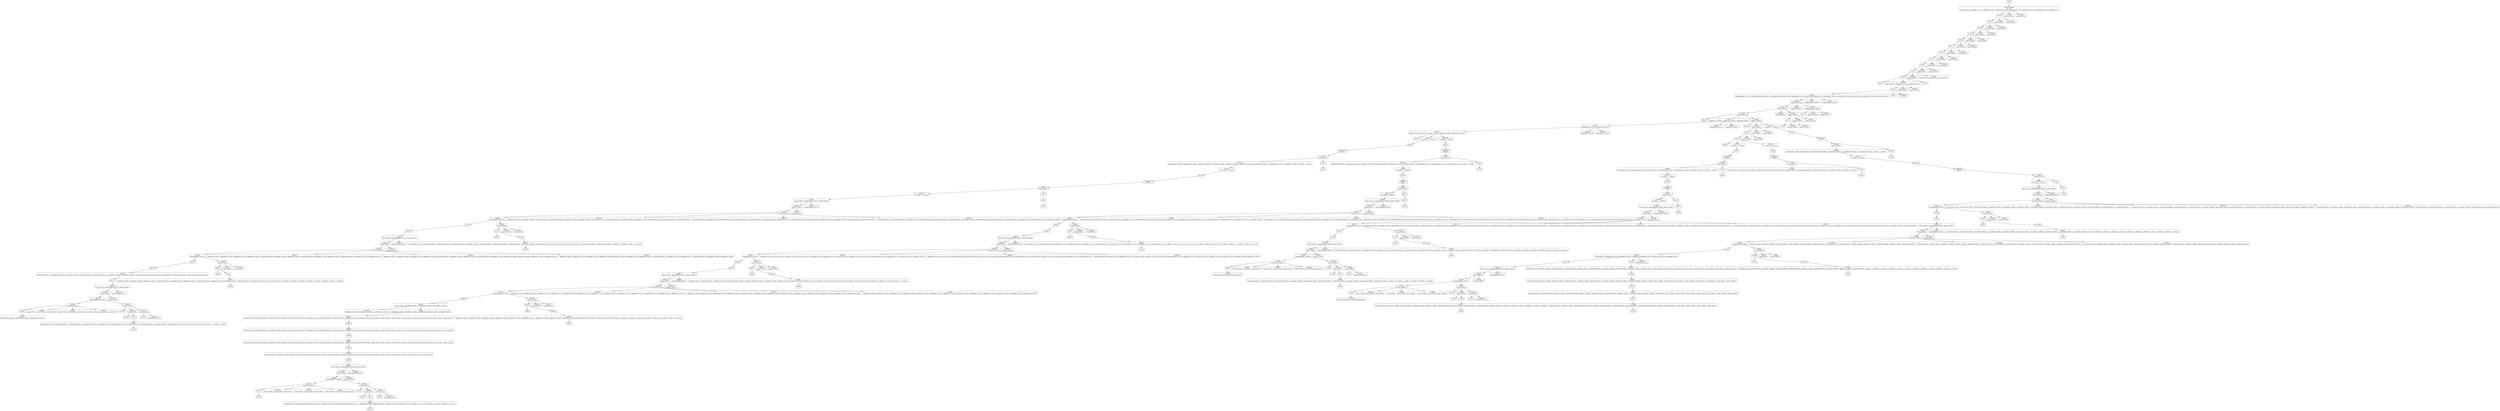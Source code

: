 digraph graphname {
n68197 [shape=box,label="(68197)"];
n68196 [shape=box,label="(68196)"];
n68195 [shape=box,label="(68195)"];
n68194 [shape=box,label="(68194)"];
n68193 [shape=box,label="(68193)"];
n68192 [shape=box,label="(68192)"];
n68192 -> n68193;
n68191 [shape=box,label="(68191)\nalphaPosition<23950>, destPosition<23786>, sourcePosition<23785>"];
n68190 [shape=box,label="(68190)"];
n68190 -> n68191;
n68189 [shape=box,label="(68189)\ntmp<131561>, tmp<131560>, tmp<131559>"];
n68188 [shape=box,label="(68188)\ntmp<131558>, tmp<131557>, tmp<131556>"];
n68187 [shape=box,label="(68187)\ntmp<131555>, tmp<131554>, tmp<131553>"];
n68186 [shape=box,label="(68186)\nformat<131552>"];
n68186 -> n68187;
n68186 -> n68188;
n68186 -> n68190;
n68186 -> n68189;
n68185 [shape=box,label="(68185)"];
n68184 [shape=box,label="(68184)"];
n68183 [shape=box,label="(68183)"];
n68182 [shape=box,label="(68182)\nsourcePixel<23791>, sourcePixel<131551>, sourcePixel<131543>, sourcePixel<131549>, sourcePixel<131550>, sourcePixel<131544>, sourcePixel<131547>, sourcePixel<131548>, sourcePixel<131545>, sourcePixel<131546>, b<24140>, b<131542>, g<24139>, g<131541>, r<24138>, r<131540>"];
n68182 -> n68183;
n68181 [shape=box,label="(68181)"];
n68181 -> n68182;
n68180 [shape=box,label="(68180)"];
n68179 [shape=box,label="(68179)\nsourcePixel<23791>"];
n68178 [shape=box,label="(68178)\ntmp<131539>"];
n68178 -> n68181;
n68178 -> n68184;
n68177 [shape=box,label="(68177)\ntmp<131538>"];
n68177 -> n68179;
n68177 -> n68180;
n68176 [shape=box,label="(68176)\ntmp<131537>"];
n68176 -> n68177;
n68176 -> n68185;
n68176 -> n68178;
n68175 [shape=box,label="(68175)\npremultiplied<131536>"];
n68175 -> n68176;
n68175 -> n68186;
n68174 [shape=box,label="(68174)\nformat<24136>"];
n68173 [shape=box,label="(68173)\ntmp<131535>"];
n68173 -> n68174;
n68173 -> n68175;
n68172 [shape=box,label="(68172)\npremultiplied<24137>"];
n68171 [shape=box,label="(68171)\ntmp<131534>, premultiplied<24137>, format<24136>"];
n68171 -> n68172;
n68171 -> n68173;
n68170 [shape=box,label="(68170)"];
n68170 -> n68171;
n68169 [shape=box,label="(68169)\nsourcePixel<23791>, sourcePixel<131533>, sourcePixel<131525>, sourcePixel<131531>, sourcePixel<131532>, sourcePixel<131526>, sourcePixel<131529>, sourcePixel<131530>, sourcePixel<131527>, sourcePixel<131528>, value<24130>, value<131523>, value<131524>"];
n68169 -> n68170;
n68168 [shape=box,label="(68168)"];
n68168 -> n68169;
n68167 [shape=box,label="(68167)"];
n68167 -> n68168;
n68166 [shape=box,label="(68166)"];
n68165 [shape=box,label="(68165)"];
n68164 [shape=box,label="(68164)\nalphaPixel<23951>, alphaPixel<131522>, alphaPixel<131514>, alphaPixel<131520>, alphaPixel<131521>, alphaPixel<131515>, alphaPixel<131518>, alphaPixel<131519>, alphaPixel<131516>, alphaPixel<131517>, b<24120>, b<131512>, b<131513>, b<131511>, g<24119>, g<131509>, g<131510>, g<131508>, r<24118>, r<131506>, r<131507>, r<131505>"];
n68164 -> n68165;
n68163 [shape=box,label="(68163)"];
n68163 -> n68164;
n68162 [shape=box,label="(68162)"];
n68162 -> n68163;
n68162 -> n68166;
n68161 [shape=box,label="(68161)\ntmp<131503>"];
n68160 [shape=box,label="(68160)\ntmp<131503>"];
n68159 [shape=box,label="(68159)\ntmp<131504>"];
n68159 -> n68160;
n68159 -> n68162;
n68159 -> n68161;
n68158 [shape=box,label="(68158)\npremultiplied<131502>"];
n68158 -> n68159;
n68158 -> n68167;
n68157 [shape=box,label="(68157)\nalphaPixel<23951>, alphaPixel<131500>, alphaPixel<131501>, alphaPixel<131490>, alphaPixel<131498>, alphaPixel<131499>, alphaPixel<131491>, alphaPixel<131495>, alphaPixel<131496>, alphaPixel<131497>, alphaPixel<131492>, alphaPixel<131493>, alphaPixel<131494>"];
n68156 [shape=box,label="(68156)\nalphaPixel<23951>, alphaPixel<131489>, alphaPixel<131478>, alphaPixel<131486>, alphaPixel<131487>, alphaPixel<131488>, alphaPixel<131479>, alphaPixel<131483>, alphaPixel<131484>, alphaPixel<131485>, alphaPixel<131480>, alphaPixel<131481>, alphaPixel<131482>"];
n68155 [shape=box,label="(68155)\nalphaPixel<23951>, alphaPixel<131476>, alphaPixel<131477>, alphaPixel<131466>, alphaPixel<131473>, alphaPixel<131474>, alphaPixel<131475>, alphaPixel<131467>, alphaPixel<131470>, alphaPixel<131471>, alphaPixel<131472>, alphaPixel<131468>, alphaPixel<131469>"];
n68154 [shape=box,label="(68154)\nformat<131465>"];
n68154 -> n68155;
n68154 -> n68156;
n68154 -> n68158;
n68154 -> n68157;
n68153 [shape=box,label="(68153)\nformat<24116>"];
n68152 [shape=box,label="(68152)\ntmp<131464>"];
n68152 -> n68153;
n68152 -> n68154;
n68151 [shape=box,label="(68151)\npremultiplied<24117>"];
n68150 [shape=box,label="(68150)\ntmp<131463>, premultiplied<24117>, format<24116>"];
n68150 -> n68151;
n68150 -> n68152;
n68149 [shape=box,label="(68149)"];
n68149 -> n68150;
n68148 [shape=box,label="(68148)"];
n68148 -> n68149;
n68147 [shape=box,label="(68147)"];
n68146 [shape=box,label="(68146)"];
n68145 [shape=box,label="(68145)\nsourcePixel<23791>, sourcePixel<131462>, sourcePixel<131454>, sourcePixel<131460>, sourcePixel<131461>, sourcePixel<131455>, sourcePixel<131458>, sourcePixel<131459>, sourcePixel<131456>, sourcePixel<131457>, b<24110>, b<131452>, b<131453>, b<131451>, g<24109>, g<131449>, g<131450>, g<131448>, r<24108>, r<131446>, r<131447>, r<131445>"];
n68145 -> n68146;
n68144 [shape=box,label="(68144)"];
n68144 -> n68145;
n68143 [shape=box,label="(68143)"];
n68143 -> n68144;
n68143 -> n68147;
n68142 [shape=box,label="(68142)\ntmp<131443>"];
n68141 [shape=box,label="(68141)\ntmp<131443>"];
n68140 [shape=box,label="(68140)\ntmp<131444>"];
n68140 -> n68141;
n68140 -> n68143;
n68140 -> n68142;
n68139 [shape=box,label="(68139)\npremultiplied<131442>"];
n68139 -> n68140;
n68139 -> n68148;
n68138 [shape=box,label="(68138)\nsourcePixel<23791>, sourcePixel<131440>, sourcePixel<131441>, sourcePixel<131430>, sourcePixel<131438>, sourcePixel<131439>, sourcePixel<131431>, sourcePixel<131435>, sourcePixel<131436>, sourcePixel<131437>, sourcePixel<131432>, sourcePixel<131433>, sourcePixel<131434>"];
n68137 [shape=box,label="(68137)\nsourcePixel<23791>, sourcePixel<131429>, sourcePixel<131418>, sourcePixel<131426>, sourcePixel<131427>, sourcePixel<131428>, sourcePixel<131419>, sourcePixel<131423>, sourcePixel<131424>, sourcePixel<131425>, sourcePixel<131420>, sourcePixel<131421>, sourcePixel<131422>"];
n68136 [shape=box,label="(68136)\nsourcePixel<23791>, sourcePixel<131416>, sourcePixel<131417>, sourcePixel<131406>, sourcePixel<131413>, sourcePixel<131414>, sourcePixel<131415>, sourcePixel<131407>, sourcePixel<131410>, sourcePixel<131411>, sourcePixel<131412>, sourcePixel<131408>, sourcePixel<131409>"];
n68135 [shape=box,label="(68135)\nformat<131405>"];
n68135 -> n68136;
n68135 -> n68137;
n68135 -> n68139;
n68135 -> n68138;
n68134 [shape=box,label="(68134)\nformat<24106>"];
n68133 [shape=box,label="(68133)\ntmp<131404>"];
n68133 -> n68134;
n68133 -> n68135;
n68132 [shape=box,label="(68132)\npremultiplied<24107>"];
n68131 [shape=box,label="(68131)\ntmp<131403>, premultiplied<24107>, format<24106>"];
n68131 -> n68132;
n68131 -> n68133;
n68130 [shape=box,label="(68130)\nx<24100>, `<24144>"];
n68130 -> n68131;
n68129 [shape=box,label="(68129)"];
n68129 -> n68192;
n68128 [shape=box,label="(68128)\ntmp<131402>"];
n68128 -> n68129;
n68128 -> n68130;
n68127 [shape=box,label="<loop-head>
(68127)"];
n68127 -> n68128;
n68126 [shape=box,label="(68126)"];
n68126 -> n68127;
n68125 [shape=box,label="(68125)\n`1<24145>, `<24144>"];
n68125 -> n68126;
n68124 [shape=box,label="(68124)\nalphaPosition<23950>, alphaPosition<131401>, alphaView<131400>, destPosition<23786>, destPosition<131399>, destView<131398>, sourcePosition<23785>, sourcePosition<131397>, sourceView<131396>, y<24090>, `<24146>"];
n68124 -> n68125;
n68123 [shape=box,label="(68123)"];
n68123 -> n68194;
n68122 [shape=box,label="(68122)\ntmp<131395>"];
n68122 -> n68123;
n68122 -> n68124;
n68121 [shape=box,label="<loop-head>
(68121)"];
n68121 -> n68122;
n68120 [shape=box,label="(68120)"];
n68120 -> n68121;
n68119 [shape=box,label="(68119)"];
n68118 [shape=box,label="(68118)"];
n68117 [shape=box,label="(68117)"];
n68117 -> n68118;
n68116 [shape=box,label="(68116)\nalphaPosition<23950>, destPosition<23786>, sourcePosition<23785>"];
n68115 [shape=box,label="(68115)"];
n68114 [shape=box,label="(68114)"];
n68114 -> n68115;
n68113 [shape=box,label="(68113)\ntmp<131394>, tmp<131393>, tmp<131392>"];
n68112 [shape=box,label="(68112)\ntmp<131391>, tmp<131390>, tmp<131389>"];
n68111 [shape=box,label="(68111)\ntmp<131388>, tmp<131387>, tmp<131386>"];
n68110 [shape=box,label="(68110)\nformat<131385>"];
n68110 -> n68111;
n68110 -> n68112;
n68110 -> n68114;
n68110 -> n68113;
n68109 [shape=box,label="(68109)"];
n68108 [shape=box,label="(68108)"];
n68107 [shape=box,label="(68107)"];
n68106 [shape=box,label="(68106)\ndestPixel<23792>, destPixel<131384>, destPixel<131376>, destPixel<131382>, destPixel<131383>, destPixel<131377>, destPixel<131380>, destPixel<131381>, destPixel<131378>, destPixel<131379>, b<24082>, b<131375>, g<24081>, g<131374>, r<24080>, r<131373>"];
n68106 -> n68107;
n68105 [shape=box,label="(68105)"];
n68105 -> n68106;
n68104 [shape=box,label="(68104)"];
n68103 [shape=box,label="(68103)\ndestPixel<23792>"];
n68102 [shape=box,label="(68102)\ntmp<131372>"];
n68102 -> n68105;
n68102 -> n68108;
n68101 [shape=box,label="(68101)\ntmp<131371>"];
n68101 -> n68103;
n68101 -> n68104;
n68100 [shape=box,label="(68100)\ntmp<131370>"];
n68100 -> n68101;
n68100 -> n68109;
n68100 -> n68102;
n68099 [shape=box,label="(68099)\npremultiplied<131369>"];
n68099 -> n68100;
n68099 -> n68110;
n68098 [shape=box,label="(68098)\nformat<24078>"];
n68097 [shape=box,label="(68097)\ntmp<131368>"];
n68097 -> n68098;
n68097 -> n68099;
n68096 [shape=box,label="(68096)\npremultiplied<24079>"];
n68095 [shape=box,label="(68095)\ntmp<131367>, premultiplied<24079>, format<24078>"];
n68095 -> n68096;
n68095 -> n68097;
n68094 [shape=box,label="(68094)"];
n68094 -> n68095;
n68093 [shape=box,label="(68093)\ndestPixel<23792>, destPixel<131366>, destPixel<131358>, destPixel<131364>, destPixel<131365>, destPixel<131359>, destPixel<131362>, destPixel<131363>, destPixel<131360>, destPixel<131361>, value<24072>, value<131356>, value<131357>, value<131355>"];
n68093 -> n68094;
n68092 [shape=box,label="(68092)"];
n68092 -> n68093;
n68091 [shape=box,label="(68091)\ndestPixel<23792>, destPixel<131354>, destPixel<131346>, destPixel<131352>, destPixel<131353>, destPixel<131347>, destPixel<131350>, destPixel<131351>, destPixel<131348>, destPixel<131349>, value<24064>, value<131340>, value<131341>, value<131342>, value<131344>, value<131345>, value<131343>, value<131339>"];
n68091 -> n68092;
n68090 [shape=box,label="(68090)"];
n68090 -> n68091;
n68089 [shape=box,label="(68089)\ndestPixel<23792>, destPixel<131338>, destPixel<131330>, destPixel<131336>, destPixel<131337>, destPixel<131331>, destPixel<131334>, destPixel<131335>, destPixel<131332>, destPixel<131333>, value<24050>, value<131324>, value<131325>, value<131326>, value<131328>, value<131329>, value<131327>, value<131323>"];
n68089 -> n68090;
n68088 [shape=box,label="(68088)"];
n68088 -> n68089;
n68087 [shape=box,label="(68087)\ndestPixel<23792>, destPixel<131322>, destPixel<131314>, destPixel<131320>, destPixel<131321>, destPixel<131315>, destPixel<131318>, destPixel<131319>, destPixel<131316>, destPixel<131317>, value<24036>, value<131308>, value<131309>, value<131310>, value<131312>, value<131313>, value<131311>, value<131307>"];
n68087 -> n68088;
n68086 [shape=box,label="(68086)\nblendAlpha<23790>, blendAlpha<131306>, oneMinusSourceAlpha<23789>, destAlpha<23788>"];
n68086 -> n68087;
n68085 [shape=box,label="(68085)\ntmp<131305>, sourceAlpha<23787>, sourceAlpha<131304>, sourceAlpha<131303>"];
n68085 -> n68086;
n68085 -> n68116;
n68084 [shape=box,label="(68084)"];
n68084 -> n68085;
n68083 [shape=box,label="(68083)"];
n68082 [shape=box,label="(68082)"];
n68081 [shape=box,label="(68081)\nalphaPixel<23951>, alphaPixel<131302>, alphaPixel<131294>, alphaPixel<131300>, alphaPixel<131301>, alphaPixel<131295>, alphaPixel<131298>, alphaPixel<131299>, alphaPixel<131296>, alphaPixel<131297>, b<24013>, b<131292>, b<131293>, b<131291>, g<24012>, g<131289>, g<131290>, g<131288>, r<24011>, r<131286>, r<131287>, r<131285>"];
n68081 -> n68082;
n68080 [shape=box,label="(68080)"];
n68080 -> n68081;
n68079 [shape=box,label="(68079)"];
n68079 -> n68080;
n68079 -> n68083;
n68078 [shape=box,label="(68078)\ntmp<131283>"];
n68077 [shape=box,label="(68077)\ntmp<131283>"];
n68076 [shape=box,label="(68076)\ntmp<131284>"];
n68076 -> n68077;
n68076 -> n68079;
n68076 -> n68078;
n68075 [shape=box,label="(68075)\npremultiplied<131282>"];
n68075 -> n68076;
n68075 -> n68084;
n68074 [shape=box,label="(68074)\nalphaPixel<23951>, alphaPixel<131280>, alphaPixel<131281>, alphaPixel<131270>, alphaPixel<131278>, alphaPixel<131279>, alphaPixel<131271>, alphaPixel<131275>, alphaPixel<131276>, alphaPixel<131277>, alphaPixel<131272>, alphaPixel<131273>, alphaPixel<131274>"];
n68073 [shape=box,label="(68073)\nalphaPixel<23951>, alphaPixel<131269>, alphaPixel<131258>, alphaPixel<131266>, alphaPixel<131267>, alphaPixel<131268>, alphaPixel<131259>, alphaPixel<131263>, alphaPixel<131264>, alphaPixel<131265>, alphaPixel<131260>, alphaPixel<131261>, alphaPixel<131262>"];
n68072 [shape=box,label="(68072)\nalphaPixel<23951>, alphaPixel<131256>, alphaPixel<131257>, alphaPixel<131246>, alphaPixel<131253>, alphaPixel<131254>, alphaPixel<131255>, alphaPixel<131247>, alphaPixel<131250>, alphaPixel<131251>, alphaPixel<131252>, alphaPixel<131248>, alphaPixel<131249>"];
n68071 [shape=box,label="(68071)\nformat<131245>"];
n68071 -> n68072;
n68071 -> n68073;
n68071 -> n68075;
n68071 -> n68074;
n68070 [shape=box,label="(68070)\nformat<24009>"];
n68069 [shape=box,label="(68069)\ntmp<131244>"];
n68069 -> n68070;
n68069 -> n68071;
n68068 [shape=box,label="(68068)\npremultiplied<24010>"];
n68067 [shape=box,label="(68067)\ntmp<131243>, premultiplied<24010>, format<24009>"];
n68067 -> n68068;
n68067 -> n68069;
n68066 [shape=box,label="(68066)"];
n68066 -> n68067;
n68065 [shape=box,label="(68065)"];
n68065 -> n68066;
n68064 [shape=box,label="(68064)"];
n68063 [shape=box,label="(68063)"];
n68062 [shape=box,label="(68062)\ndestPixel<23792>, destPixel<131242>, destPixel<131234>, destPixel<131240>, destPixel<131241>, destPixel<131235>, destPixel<131238>, destPixel<131239>, destPixel<131236>, destPixel<131237>, b<24003>, b<131232>, b<131233>, b<131231>, g<24002>, g<131229>, g<131230>, g<131228>, r<24001>, r<131226>, r<131227>, r<131225>"];
n68062 -> n68063;
n68061 [shape=box,label="(68061)"];
n68061 -> n68062;
n68060 [shape=box,label="(68060)"];
n68060 -> n68061;
n68060 -> n68064;
n68059 [shape=box,label="(68059)\ntmp<131223>"];
n68058 [shape=box,label="(68058)\ntmp<131223>"];
n68057 [shape=box,label="(68057)\ntmp<131224>"];
n68057 -> n68058;
n68057 -> n68060;
n68057 -> n68059;
n68056 [shape=box,label="(68056)\npremultiplied<131222>"];
n68056 -> n68057;
n68056 -> n68065;
n68055 [shape=box,label="(68055)\ndestPixel<23792>, destPixel<131220>, destPixel<131221>, destPixel<131210>, destPixel<131218>, destPixel<131219>, destPixel<131211>, destPixel<131215>, destPixel<131216>, destPixel<131217>, destPixel<131212>, destPixel<131213>, destPixel<131214>"];
n68054 [shape=box,label="(68054)\ndestPixel<23792>, destPixel<131209>, destPixel<131198>, destPixel<131206>, destPixel<131207>, destPixel<131208>, destPixel<131199>, destPixel<131203>, destPixel<131204>, destPixel<131205>, destPixel<131200>, destPixel<131201>, destPixel<131202>"];
n68053 [shape=box,label="(68053)\ndestPixel<23792>, destPixel<131196>, destPixel<131197>, destPixel<131186>, destPixel<131193>, destPixel<131194>, destPixel<131195>, destPixel<131187>, destPixel<131190>, destPixel<131191>, destPixel<131192>, destPixel<131188>, destPixel<131189>"];
n68052 [shape=box,label="(68052)\nformat<131185>"];
n68052 -> n68053;
n68052 -> n68054;
n68052 -> n68056;
n68052 -> n68055;
n68051 [shape=box,label="(68051)\nformat<23999>"];
n68050 [shape=box,label="(68050)\ntmp<131184>"];
n68050 -> n68051;
n68050 -> n68052;
n68049 [shape=box,label="(68049)\npremultiplied<24000>"];
n68048 [shape=box,label="(68048)\ntmp<131183>, premultiplied<24000>, format<23999>"];
n68048 -> n68049;
n68048 -> n68050;
n68047 [shape=box,label="(68047)"];
n68047 -> n68048;
n68046 [shape=box,label="(68046)"];
n68046 -> n68047;
n68045 [shape=box,label="(68045)"];
n68044 [shape=box,label="(68044)"];
n68043 [shape=box,label="(68043)\nsourcePixel<23791>, sourcePixel<131182>, sourcePixel<131174>, sourcePixel<131180>, sourcePixel<131181>, sourcePixel<131175>, sourcePixel<131178>, sourcePixel<131179>, sourcePixel<131176>, sourcePixel<131177>, b<23993>, b<131172>, b<131173>, b<131171>, g<23992>, g<131169>, g<131170>, g<131168>, r<23991>, r<131166>, r<131167>, r<131165>"];
n68043 -> n68044;
n68042 [shape=box,label="(68042)"];
n68042 -> n68043;
n68041 [shape=box,label="(68041)"];
n68041 -> n68042;
n68041 -> n68045;
n68040 [shape=box,label="(68040)\ntmp<131163>"];
n68039 [shape=box,label="(68039)\ntmp<131163>"];
n68038 [shape=box,label="(68038)\ntmp<131164>"];
n68038 -> n68039;
n68038 -> n68041;
n68038 -> n68040;
n68037 [shape=box,label="(68037)\npremultiplied<131162>"];
n68037 -> n68038;
n68037 -> n68046;
n68036 [shape=box,label="(68036)\nsourcePixel<23791>, sourcePixel<131160>, sourcePixel<131161>, sourcePixel<131150>, sourcePixel<131158>, sourcePixel<131159>, sourcePixel<131151>, sourcePixel<131155>, sourcePixel<131156>, sourcePixel<131157>, sourcePixel<131152>, sourcePixel<131153>, sourcePixel<131154>"];
n68035 [shape=box,label="(68035)\nsourcePixel<23791>, sourcePixel<131149>, sourcePixel<131138>, sourcePixel<131146>, sourcePixel<131147>, sourcePixel<131148>, sourcePixel<131139>, sourcePixel<131143>, sourcePixel<131144>, sourcePixel<131145>, sourcePixel<131140>, sourcePixel<131141>, sourcePixel<131142>"];
n68034 [shape=box,label="(68034)\nsourcePixel<23791>, sourcePixel<131136>, sourcePixel<131137>, sourcePixel<131126>, sourcePixel<131133>, sourcePixel<131134>, sourcePixel<131135>, sourcePixel<131127>, sourcePixel<131130>, sourcePixel<131131>, sourcePixel<131132>, sourcePixel<131128>, sourcePixel<131129>"];
n68033 [shape=box,label="(68033)\nformat<131125>"];
n68033 -> n68034;
n68033 -> n68035;
n68033 -> n68037;
n68033 -> n68036;
n68032 [shape=box,label="(68032)\nformat<23989>"];
n68031 [shape=box,label="(68031)\ntmp<131124>"];
n68031 -> n68032;
n68031 -> n68033;
n68030 [shape=box,label="(68030)\npremultiplied<23990>"];
n68029 [shape=box,label="(68029)\ntmp<131123>, premultiplied<23990>, format<23989>"];
n68029 -> n68030;
n68029 -> n68031;
n68028 [shape=box,label="(68028)\nx<23983>, `<24086>"];
n68028 -> n68029;
n68027 [shape=box,label="(68027)"];
n68027 -> n68117;
n68026 [shape=box,label="(68026)\ntmp<131122>"];
n68026 -> n68027;
n68026 -> n68028;
n68025 [shape=box,label="<loop-head>
(68025)"];
n68025 -> n68026;
n68024 [shape=box,label="(68024)"];
n68024 -> n68025;
n68023 [shape=box,label="(68023)\n`1<24087>, `<24086>"];
n68023 -> n68024;
n68022 [shape=box,label="(68022)\nalphaPosition<23950>, alphaPosition<131121>, alphaView<131120>, destPosition<23786>, destPosition<131119>, destView<131118>, sourcePosition<23785>, sourcePosition<131117>, sourceView<131116>, y<23973>, `<24088>"];
n68022 -> n68023;
n68021 [shape=box,label="(68021)"];
n68021 -> n68119;
n68020 [shape=box,label="(68020)\ntmp<131115>"];
n68020 -> n68021;
n68020 -> n68022;
n68019 [shape=box,label="<loop-head>
(68019)"];
n68019 -> n68020;
n68018 [shape=box,label="(68018)"];
n68018 -> n68019;
n68017 [shape=box,label="(68017)\n`1<24147>, `<24146>"];
n68017 -> n68120;
n68016 [shape=box,label="(68016)\n`1<24089>, `<24088>"];
n68016 -> n68018;
n68015 [shape=box,label="(68015)\nblend<131114>, tmp<131113>, tmp<131112>, alphaView<23952>, alphaView<131109>"];
n68015 -> n68016;
n68015 -> n68195;
n68015 -> n68017;
n68014 [shape=box,label="(68014)\nalphaView<131110>"];
n68013 [shape=box,label="(68013)\nalphaView<131110>"];
n68012 [shape=box,label="(68012)\nalphaView<131111>, alphaView<131106>"];
n68012 -> n68013;
n68012 -> n68015;
n68012 -> n68014;
n68011 [shape=box,label="(68011)\nalphaView<131107>"];
n68010 [shape=box,label="(68010)\nalphaView<131107>"];
n68009 [shape=box,label="(68009)"];
n68008 [shape=box,label="(68008)"];
n68007 [shape=box,label="(68007)"];
n68006 [shape=box,label="(68006)"];
n68005 [shape=box,label="(68005)"];
n68005 -> n68006;
n68004 [shape=box,label="(68004)\ndestPosition<23786>, sourcePosition<23785>"];
n68003 [shape=box,label="(68003)"];
n68003 -> n68004;
n68002 [shape=box,label="(68002)\ntmp<131105>, tmp<131104>, tmp<131103>"];
n68001 [shape=box,label="(68001)\ntmp<131102>, tmp<131101>, tmp<131100>"];
n68000 [shape=box,label="(68000)\ntmp<131099>, tmp<131098>, tmp<131097>"];
n67999 [shape=box,label="(67999)\nformat<131096>"];
n67999 -> n68000;
n67999 -> n68001;
n67999 -> n68003;
n67999 -> n68002;
n67998 [shape=box,label="(67998)"];
n67997 [shape=box,label="(67997)"];
n67996 [shape=box,label="(67996)"];
n67995 [shape=box,label="(67995)\nsourcePixel<23791>, sourcePixel<131095>, sourcePixel<131087>, sourcePixel<131093>, sourcePixel<131094>, sourcePixel<131088>, sourcePixel<131091>, sourcePixel<131092>, sourcePixel<131089>, sourcePixel<131090>, b<23941>, b<131086>, g<23940>, g<131085>, r<23939>, r<131084>"];
n67995 -> n67996;
n67994 [shape=box,label="(67994)"];
n67994 -> n67995;
n67993 [shape=box,label="(67993)"];
n67992 [shape=box,label="(67992)\nsourcePixel<23791>"];
n67991 [shape=box,label="(67991)\ntmp<131083>"];
n67991 -> n67994;
n67991 -> n67997;
n67990 [shape=box,label="(67990)\ntmp<131082>"];
n67990 -> n67992;
n67990 -> n67993;
n67989 [shape=box,label="(67989)\ntmp<131081>"];
n67989 -> n67990;
n67989 -> n67998;
n67989 -> n67991;
n67988 [shape=box,label="(67988)\npremultiplied<131080>"];
n67988 -> n67989;
n67988 -> n67999;
n67987 [shape=box,label="(67987)\nformat<23937>"];
n67986 [shape=box,label="(67986)\ntmp<131079>"];
n67986 -> n67987;
n67986 -> n67988;
n67985 [shape=box,label="(67985)\npremultiplied<23938>"];
n67984 [shape=box,label="(67984)\ntmp<131078>, premultiplied<23938>, format<23937>"];
n67984 -> n67985;
n67984 -> n67986;
n67983 [shape=box,label="(67983)"];
n67983 -> n67984;
n67982 [shape=box,label="(67982)"];
n67982 -> n67983;
n67981 [shape=box,label="(67981)"];
n67980 [shape=box,label="(67980)"];
n67979 [shape=box,label="(67979)\nsourcePixel<23791>, sourcePixel<131077>, sourcePixel<131069>, sourcePixel<131075>, sourcePixel<131076>, sourcePixel<131070>, sourcePixel<131073>, sourcePixel<131074>, sourcePixel<131071>, sourcePixel<131072>, b<23931>, b<131067>, b<131068>, b<131066>, g<23930>, g<131064>, g<131065>, g<131063>, r<23929>, r<131061>, r<131062>, r<131060>"];
n67979 -> n67980;
n67978 [shape=box,label="(67978)"];
n67978 -> n67979;
n67977 [shape=box,label="(67977)"];
n67977 -> n67978;
n67977 -> n67981;
n67976 [shape=box,label="(67976)\ntmp<131058>"];
n67975 [shape=box,label="(67975)\ntmp<131058>"];
n67974 [shape=box,label="(67974)\ntmp<131059>"];
n67974 -> n67975;
n67974 -> n67977;
n67974 -> n67976;
n67973 [shape=box,label="(67973)\npremultiplied<131057>"];
n67973 -> n67974;
n67973 -> n67982;
n67972 [shape=box,label="(67972)\nsourcePixel<23791>, sourcePixel<131055>, sourcePixel<131056>, sourcePixel<131045>, sourcePixel<131053>, sourcePixel<131054>, sourcePixel<131046>, sourcePixel<131050>, sourcePixel<131051>, sourcePixel<131052>, sourcePixel<131047>, sourcePixel<131048>, sourcePixel<131049>"];
n67971 [shape=box,label="(67971)\nsourcePixel<23791>, sourcePixel<131044>, sourcePixel<131033>, sourcePixel<131041>, sourcePixel<131042>, sourcePixel<131043>, sourcePixel<131034>, sourcePixel<131038>, sourcePixel<131039>, sourcePixel<131040>, sourcePixel<131035>, sourcePixel<131036>, sourcePixel<131037>"];
n67970 [shape=box,label="(67970)\nsourcePixel<23791>, sourcePixel<131031>, sourcePixel<131032>, sourcePixel<131021>, sourcePixel<131028>, sourcePixel<131029>, sourcePixel<131030>, sourcePixel<131022>, sourcePixel<131025>, sourcePixel<131026>, sourcePixel<131027>, sourcePixel<131023>, sourcePixel<131024>"];
n67969 [shape=box,label="(67969)\nformat<131020>"];
n67969 -> n67970;
n67969 -> n67971;
n67969 -> n67973;
n67969 -> n67972;
n67968 [shape=box,label="(67968)\nformat<23927>"];
n67967 [shape=box,label="(67967)\ntmp<131019>"];
n67967 -> n67968;
n67967 -> n67969;
n67966 [shape=box,label="(67966)\npremultiplied<23928>"];
n67965 [shape=box,label="(67965)\ntmp<131018>, premultiplied<23928>, format<23927>"];
n67965 -> n67966;
n67965 -> n67967;
n67964 [shape=box,label="(67964)\nx<23921>, `<23944>"];
n67964 -> n67965;
n67963 [shape=box,label="(67963)"];
n67963 -> n68005;
n67962 [shape=box,label="(67962)\ntmp<131017>"];
n67962 -> n67963;
n67962 -> n67964;
n67961 [shape=box,label="<loop-head>
(67961)"];
n67961 -> n67962;
n67960 [shape=box,label="(67960)"];
n67960 -> n67961;
n67959 [shape=box,label="(67959)\n`1<23945>, `<23944>"];
n67959 -> n67960;
n67958 [shape=box,label="(67958)\ndestPosition<23786>, destPosition<131016>, destView<131015>, sourcePosition<23785>, sourcePosition<131014>, sourceView<131013>, y<23914>, `<23946>"];
n67958 -> n67959;
n67957 [shape=box,label="(67957)"];
n67957 -> n68007;
n67956 [shape=box,label="(67956)\ntmp<131012>"];
n67956 -> n67957;
n67956 -> n67958;
n67955 [shape=box,label="<loop-head>
(67955)"];
n67955 -> n67956;
n67954 [shape=box,label="(67954)"];
n67954 -> n67955;
n67953 [shape=box,label="(67953)"];
n67952 [shape=box,label="(67952)\ntmp<131009>, tmp<131010>, tmp<131011>, destPosition<23786>, destPosition<131008>, destView<131007>, sourcePosition<23785>, sourcePosition<131006>, sourceView<131005>, y<23905>, `<23912>"];
n67951 [shape=box,label="(67951)"];
n67951 -> n67953;
n67950 [shape=box,label="(67950)\ntmp<131004>"];
n67950 -> n67951;
n67950 -> n67952;
n67949 [shape=box,label="<loop-head>
(67949)"];
n67949 -> n67950;
n67948 [shape=box,label="(67948)"];
n67948 -> n67949;
n67947 [shape=box,label="(67947)\n`1<23947>, `<23946>"];
n67947 -> n67954;
n67946 [shape=box,label="(67946)\n`1<23913>, `<23912>"];
n67946 -> n67948;
n67945 [shape=box,label="(67945)"];
n67945 -> n67946;
n67945 -> n68008;
n67945 -> n67947;
n67944 [shape=box,label="(67944)\ntmp<131001>"];
n67943 [shape=box,label="(67943)\ntmp<131001>"];
n67942 [shape=box,label="(67942)"];
n67942 -> n67943;
n67942 -> n67945;
n67942 -> n67944;
n67941 [shape=box,label="(67941)\ntmp<131002>"];
n67940 [shape=box,label="(67940)\ntmp<131002>"];
n67939 [shape=box,label="(67939)"];
n67938 [shape=box,label="(67938)"];
n67937 [shape=box,label="(67937)"];
n67937 -> n67938;
n67936 [shape=box,label="(67936)\ndestPosition<23786>, sourcePosition<23785>"];
n67935 [shape=box,label="(67935)"];
n67935 -> n67936;
n67934 [shape=box,label="(67934)\ntmp<131000>, tmp<130999>, tmp<130998>"];
n67933 [shape=box,label="(67933)\ntmp<130997>, tmp<130996>, tmp<130995>"];
n67932 [shape=box,label="(67932)\ntmp<130994>, tmp<130993>, tmp<130992>"];
n67931 [shape=box,label="(67931)\nformat<130991>"];
n67931 -> n67932;
n67931 -> n67933;
n67931 -> n67935;
n67931 -> n67934;
n67930 [shape=box,label="(67930)"];
n67929 [shape=box,label="(67929)"];
n67928 [shape=box,label="(67928)"];
n67927 [shape=box,label="(67927)\ndestPixel<23792>, destPixel<130990>, destPixel<130982>, destPixel<130988>, destPixel<130989>, destPixel<130983>, destPixel<130986>, destPixel<130987>, destPixel<130984>, destPixel<130985>, b<23898>, b<130981>, g<23897>, g<130980>, r<23896>, r<130979>"];
n67927 -> n67928;
n67926 [shape=box,label="(67926)"];
n67926 -> n67927;
n67925 [shape=box,label="(67925)"];
n67924 [shape=box,label="(67924)\ndestPixel<23792>"];
n67923 [shape=box,label="(67923)\ntmp<130978>"];
n67923 -> n67926;
n67923 -> n67929;
n67922 [shape=box,label="(67922)\ntmp<130977>"];
n67922 -> n67924;
n67922 -> n67925;
n67921 [shape=box,label="(67921)\ntmp<130976>"];
n67921 -> n67922;
n67921 -> n67930;
n67921 -> n67923;
n67920 [shape=box,label="(67920)\npremultiplied<130975>"];
n67920 -> n67921;
n67920 -> n67931;
n67919 [shape=box,label="(67919)\nformat<23894>"];
n67918 [shape=box,label="(67918)\ntmp<130974>"];
n67918 -> n67919;
n67918 -> n67920;
n67917 [shape=box,label="(67917)\npremultiplied<23895>"];
n67916 [shape=box,label="(67916)\ntmp<130973>, premultiplied<23895>, format<23894>"];
n67916 -> n67917;
n67916 -> n67918;
n67915 [shape=box,label="(67915)"];
n67915 -> n67916;
n67914 [shape=box,label="(67914)"];
n67913 [shape=box,label="(67913)\ndestPixel<23792>, destPixel<130972>, destPixel<130964>, destPixel<130970>, destPixel<130971>, destPixel<130965>, destPixel<130968>, destPixel<130969>, destPixel<130966>, destPixel<130967>, value<23888>, value<130962>, value<130963>, value<130961>"];
n67913 -> n67914;
n67912 [shape=box,label="(67912)"];
n67912 -> n67913;
n67911 [shape=box,label="(67911)\ndestPixel<23792>, destPixel<130960>, destPixel<130952>, destPixel<130958>, destPixel<130959>, destPixel<130953>, destPixel<130956>, destPixel<130957>, destPixel<130954>, destPixel<130955>, value<23880>, value<130946>, value<130947>, value<130948>, value<130950>, value<130951>, value<130949>, value<130945>"];
n67911 -> n67912;
n67910 [shape=box,label="(67910)"];
n67910 -> n67911;
n67909 [shape=box,label="(67909)\ndestPixel<23792>, destPixel<130944>, destPixel<130936>, destPixel<130942>, destPixel<130943>, destPixel<130937>, destPixel<130940>, destPixel<130941>, destPixel<130938>, destPixel<130939>, value<23866>, value<130930>, value<130931>, value<130932>, value<130934>, value<130935>, value<130933>, value<130929>"];
n67909 -> n67910;
n67908 [shape=box,label="(67908)"];
n67908 -> n67909;
n67907 [shape=box,label="(67907)\ndestPixel<23792>, destPixel<130928>, destPixel<130920>, destPixel<130926>, destPixel<130927>, destPixel<130921>, destPixel<130924>, destPixel<130925>, destPixel<130922>, destPixel<130923>, value<23852>, value<130914>, value<130915>, value<130916>, value<130918>, value<130919>, value<130917>, value<130913>"];
n67907 -> n67908;
n67906 [shape=box,label="(67906)"];
n67906 -> n67907;
n67905 [shape=box,label="(67905)\ndestPixel<23792>"];
n67904 [shape=box,label="(67904)\ntmp<130912>, blendAlpha<23790>, blendAlpha<130911>, oneMinusSourceAlpha<23789>, destAlpha<23788>, sourceAlpha<23787>"];
n67904 -> n67905;
n67904 -> n67915;
n67904 -> n67906;
n67903 [shape=box,label="(67903)"];
n67903 -> n67904;
n67902 [shape=box,label="(67902)"];
n67901 [shape=box,label="(67901)"];
n67900 [shape=box,label="(67900)\ndestPixel<23792>, destPixel<130910>, destPixel<130902>, destPixel<130908>, destPixel<130909>, destPixel<130903>, destPixel<130906>, destPixel<130907>, destPixel<130904>, destPixel<130905>, b<23832>, b<130900>, b<130901>, b<130899>, g<23831>, g<130897>, g<130898>, g<130896>, r<23830>, r<130894>, r<130895>, r<130893>"];
n67900 -> n67901;
n67899 [shape=box,label="(67899)"];
n67899 -> n67900;
n67898 [shape=box,label="(67898)"];
n67898 -> n67899;
n67898 -> n67902;
n67897 [shape=box,label="(67897)\ntmp<130891>"];
n67896 [shape=box,label="(67896)\ntmp<130891>"];
n67895 [shape=box,label="(67895)\ntmp<130892>"];
n67895 -> n67896;
n67895 -> n67898;
n67895 -> n67897;
n67894 [shape=box,label="(67894)\npremultiplied<130890>"];
n67894 -> n67895;
n67894 -> n67903;
n67893 [shape=box,label="(67893)\ndestPixel<23792>, destPixel<130888>, destPixel<130889>, destPixel<130878>, destPixel<130886>, destPixel<130887>, destPixel<130879>, destPixel<130883>, destPixel<130884>, destPixel<130885>, destPixel<130880>, destPixel<130881>, destPixel<130882>"];
n67892 [shape=box,label="(67892)\ndestPixel<23792>, destPixel<130877>, destPixel<130866>, destPixel<130874>, destPixel<130875>, destPixel<130876>, destPixel<130867>, destPixel<130871>, destPixel<130872>, destPixel<130873>, destPixel<130868>, destPixel<130869>, destPixel<130870>"];
n67891 [shape=box,label="(67891)\ndestPixel<23792>, destPixel<130864>, destPixel<130865>, destPixel<130854>, destPixel<130861>, destPixel<130862>, destPixel<130863>, destPixel<130855>, destPixel<130858>, destPixel<130859>, destPixel<130860>, destPixel<130856>, destPixel<130857>"];
n67890 [shape=box,label="(67890)\nformat<130853>"];
n67890 -> n67891;
n67890 -> n67892;
n67890 -> n67894;
n67890 -> n67893;
n67889 [shape=box,label="(67889)\nformat<23828>"];
n67888 [shape=box,label="(67888)\ntmp<130852>"];
n67888 -> n67889;
n67888 -> n67890;
n67887 [shape=box,label="(67887)\npremultiplied<23829>"];
n67886 [shape=box,label="(67886)\ntmp<130851>, premultiplied<23829>, format<23828>"];
n67886 -> n67887;
n67886 -> n67888;
n67885 [shape=box,label="(67885)"];
n67885 -> n67886;
n67884 [shape=box,label="(67884)"];
n67884 -> n67885;
n67883 [shape=box,label="(67883)"];
n67882 [shape=box,label="(67882)"];
n67881 [shape=box,label="(67881)\nsourcePixel<23791>, sourcePixel<130850>, sourcePixel<130842>, sourcePixel<130848>, sourcePixel<130849>, sourcePixel<130843>, sourcePixel<130846>, sourcePixel<130847>, sourcePixel<130844>, sourcePixel<130845>, b<23822>, b<130840>, b<130841>, b<130839>, g<23821>, g<130837>, g<130838>, g<130836>, r<23820>, r<130834>, r<130835>, r<130833>"];
n67881 -> n67882;
n67880 [shape=box,label="(67880)"];
n67880 -> n67881;
n67879 [shape=box,label="(67879)"];
n67879 -> n67880;
n67879 -> n67883;
n67878 [shape=box,label="(67878)\ntmp<130831>"];
n67877 [shape=box,label="(67877)\ntmp<130831>"];
n67876 [shape=box,label="(67876)\ntmp<130832>"];
n67876 -> n67877;
n67876 -> n67879;
n67876 -> n67878;
n67875 [shape=box,label="(67875)\npremultiplied<130830>"];
n67875 -> n67876;
n67875 -> n67884;
n67874 [shape=box,label="(67874)\nsourcePixel<23791>, sourcePixel<130828>, sourcePixel<130829>, sourcePixel<130818>, sourcePixel<130826>, sourcePixel<130827>, sourcePixel<130819>, sourcePixel<130823>, sourcePixel<130824>, sourcePixel<130825>, sourcePixel<130820>, sourcePixel<130821>, sourcePixel<130822>"];
n67873 [shape=box,label="(67873)\nsourcePixel<23791>, sourcePixel<130817>, sourcePixel<130806>, sourcePixel<130814>, sourcePixel<130815>, sourcePixel<130816>, sourcePixel<130807>, sourcePixel<130811>, sourcePixel<130812>, sourcePixel<130813>, sourcePixel<130808>, sourcePixel<130809>, sourcePixel<130810>"];
n67872 [shape=box,label="(67872)\nsourcePixel<23791>, sourcePixel<130804>, sourcePixel<130805>, sourcePixel<130794>, sourcePixel<130801>, sourcePixel<130802>, sourcePixel<130803>, sourcePixel<130795>, sourcePixel<130798>, sourcePixel<130799>, sourcePixel<130800>, sourcePixel<130796>, sourcePixel<130797>"];
n67871 [shape=box,label="(67871)\nformat<130793>"];
n67871 -> n67872;
n67871 -> n67873;
n67871 -> n67875;
n67871 -> n67874;
n67870 [shape=box,label="(67870)\nformat<23818>"];
n67869 [shape=box,label="(67869)\ntmp<130792>"];
n67869 -> n67870;
n67869 -> n67871;
n67868 [shape=box,label="(67868)\npremultiplied<23819>"];
n67867 [shape=box,label="(67867)\ntmp<130791>, premultiplied<23819>, format<23818>"];
n67867 -> n67868;
n67867 -> n67869;
n67866 [shape=box,label="(67866)\nx<23812>, `<23901>"];
n67866 -> n67867;
n67865 [shape=box,label="(67865)"];
n67865 -> n67937;
n67864 [shape=box,label="(67864)\ntmp<130790>"];
n67864 -> n67865;
n67864 -> n67866;
n67863 [shape=box,label="<loop-head>
(67863)"];
n67863 -> n67864;
n67862 [shape=box,label="(67862)"];
n67862 -> n67863;
n67861 [shape=box,label="(67861)\n`1<23902>, `<23901>"];
n67861 -> n67862;
n67860 [shape=box,label="(67860)\ndestPosition<23786>, destPosition<130789>, destView<130788>, sourcePosition<23785>, sourcePosition<130787>, sourceView<130786>, y<23805>, `<23903>"];
n67860 -> n67861;
n67859 [shape=box,label="(67859)"];
n67859 -> n67939;
n67858 [shape=box,label="(67858)\ntmp<130785>"];
n67858 -> n67859;
n67858 -> n67860;
n67857 [shape=box,label="<loop-head>
(67857)"];
n67857 -> n67858;
n67856 [shape=box,label="(67856)"];
n67856 -> n67857;
n67855 [shape=box,label="(67855)\ntmp<131003>"];
n67855 -> n67940;
n67855 -> n67942;
n67855 -> n67941;
n67854 [shape=box,label="(67854)\n`1<23904>, `<23903>"];
n67854 -> n67856;
n67853 [shape=box,label="(67853)\nalphaView<131108>, alphaFormat<23949>, alphaData<23948>"];
n67853 -> n68010;
n67853 -> n68012;
n67853 -> n68011;
n67852 [shape=box,label="(67852)\nblend<130784>"];
n67852 -> n67854;
n67852 -> n68009;
n67852 -> n67855;
n67851 [shape=box,label="(67851)\ntmp<130783>"];
n67851 -> n67852;
n67851 -> n68196;
n67851 -> n67853;
n67850 [shape=box,label="(67850)"];
n67849 [shape=box,label="(67849)\nblend<23804>"];
n67848 [shape=box,label="(67848)\nblend<23804>"];
n67847 [shape=box,label="(67847)"];
n67847 -> n67848;
n67847 -> n67850;
n67847 -> n67849;
n67846 [shape=box,label="(67846)\nblend<130781>"];
n67845 [shape=box,label="(67845)\nblend<130781>"];
n67844 [shape=box,label="(67844)\nblend<23804>"];
n67843 [shape=box,label="(67843)\nblend<130782>"];
n67843 -> n67845;
n67843 -> n67847;
n67843 -> n67846;
n67842 [shape=box,label="(67842)\nblend<130777>"];
n67842 -> n67843;
n67842 -> n67851;
n67842 -> n67844;
n67841 [shape=box,label="(67841)"];
n67840 [shape=box,label="(67840)\nblend<130778>"];
n67839 [shape=box,label="(67839)\nblend<130778>"];
n67838 [shape=box,label="(67838)\nblend<130778>"];
n67837 [shape=box,label="(67837)\nuseAlphaImage<130780>"];
n67837 -> n67839;
n67837 -> n67841;
n67837 -> n67840;
n67836 [shape=box,label="(67836)\nblend<130779>"];
n67836 -> n67837;
n67836 -> n67842;
n67836 -> n67838;
n67835 [shape=box,label="(67835)\nuseAlphaImage<23803>"];
n67834 [shape=box,label="(67834)\nuseAlphaImage<23803>"];
n67833 [shape=box,label="(67833)\nuseAlphaImage<130776>, destBytesPerPixel<23802>, sourceBytesPerPixel<23798>, destPremultiplied<23794>, sourcePremultiplied<23793>, destFormat<23784>, sourceFormat<23783>, destView<23782>, destRect<23781>, sourceView<23780>"];
n67833 -> n67834;
n67833 -> n67836;
n67833 -> n67835;
n67832 [shape=box,label="(67832)"];
n67831 [shape=box,label="(67831)"];
n67831 -> n67832;
n67831 -> n67793;
n67831 -> n67833;
n67830 [shape=box,label="(67830)\ntmp<130774>"];
n67829 [shape=box,label="(67829)\ntmp<130774>"];
n67828 [shape=box,label="(67828)\ntmp<130775>, destData<23779>, sourceData<23778>"];
n67828 -> n67829;
n67828 -> n67831;
n67828 -> n67830;
n67827 [shape=box,label="(67827)"];
n67826 [shape=box,label="(67826)"];
n67826 -> n67827;
n67826 -> n68197;
n67826 -> n67828;
n67825 [shape=box,label="(67825)\ntmp<130760>"];
n67824 [shape=box,label="(67824)\ntmp<130760>, tmp<130773>, tmp<130772>"];
n67823 [shape=box,label="(67823)"];
n67823 -> n67824;
n67823 -> n67826;
n67823 -> n67825;
n67822 [shape=box,label="(67822)\ntmp<130761>"];
n67821 [shape=box,label="(67821)\ntmp<130761>"];
n67820 [shape=box,label="(67820)"];
n67820 -> n67821;
n67820 -> n67823;
n67820 -> n67822;
n67819 [shape=box,label="(67819)\ntmp<130762>"];
n67818 [shape=box,label="(67818)\ntmp<130762>"];
n67817 [shape=box,label="(67817)"];
n67817 -> n67818;
n67817 -> n67820;
n67817 -> n67819;
n67816 [shape=box,label="(67816)\ntmp<130763>"];
n67815 [shape=box,label="(67815)\ntmp<130763>"];
n67814 [shape=box,label="(67814)"];
n67814 -> n67815;
n67814 -> n67817;
n67814 -> n67816;
n67813 [shape=box,label="(67813)\ntmp<130764>"];
n67812 [shape=box,label="(67812)\ntmp<130764>"];
n67811 [shape=box,label="(67811)"];
n67811 -> n67812;
n67811 -> n67814;
n67811 -> n67813;
n67810 [shape=box,label="(67810)\ntmp<130765>"];
n67809 [shape=box,label="(67809)\ntmp<130765>"];
n67808 [shape=box,label="(67808)"];
n67808 -> n67809;
n67808 -> n67811;
n67808 -> n67810;
n67807 [shape=box,label="(67807)\ntmp<130766>"];
n67806 [shape=box,label="(67806)\ntmp<130766>"];
n67805 [shape=box,label="(67805)"];
n67805 -> n67806;
n67805 -> n67808;
n67805 -> n67807;
n67804 [shape=box,label="(67804)\ntmp<130767>"];
n67803 [shape=box,label="(67803)\ntmp<130767>"];
n67802 [shape=box,label="(67802)"];
n67802 -> n67803;
n67802 -> n67805;
n67802 -> n67804;
n67801 [shape=box,label="(67801)\ntmp<130768>"];
n67800 [shape=box,label="(67800)\ntmp<130768>"];
n67799 [shape=box,label="(67799)"];
n67799 -> n67800;
n67799 -> n67802;
n67799 -> n67801;
n67798 [shape=box,label="(67798)\ntmp<130769>"];
n67797 [shape=box,label="(67797)\ntmp<130769>"];
n67796 [shape=box,label="(67796)"];
n67796 -> n67797;
n67796 -> n67799;
n67796 -> n67798;
n67795 [shape=box,label="(67795)\ntmp<130770>"];
n67794 [shape=box,label="(67794)\ntmp<130770>"];
n67793 [shape=box,label="<function-end>
(67793)"];
n67792 [shape=box,label="<function-begin>
(67792)\ntmp<130771>, mergeAlpha<23777>, alphaPoint<23776>, alphaImage<23775>, destPoint<23774>, sourceRect<23773>, sourceImage<23772>, image<23771>"];
n67792 -> n67794;
n67792 -> n67796;
n67792 -> n67795;
n1 [shape=box,label="<root>
(1)"];
n1 -> n67792;
}
